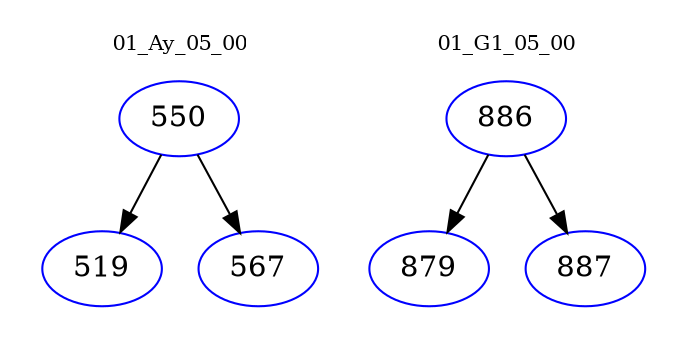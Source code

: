 digraph{
subgraph cluster_0 {
color = white
label = "01_Ay_05_00";
fontsize=10;
T0_550 [label="550", color="blue"]
T0_550 -> T0_519 [color="black"]
T0_519 [label="519", color="blue"]
T0_550 -> T0_567 [color="black"]
T0_567 [label="567", color="blue"]
}
subgraph cluster_1 {
color = white
label = "01_G1_05_00";
fontsize=10;
T1_886 [label="886", color="blue"]
T1_886 -> T1_879 [color="black"]
T1_879 [label="879", color="blue"]
T1_886 -> T1_887 [color="black"]
T1_887 [label="887", color="blue"]
}
}
